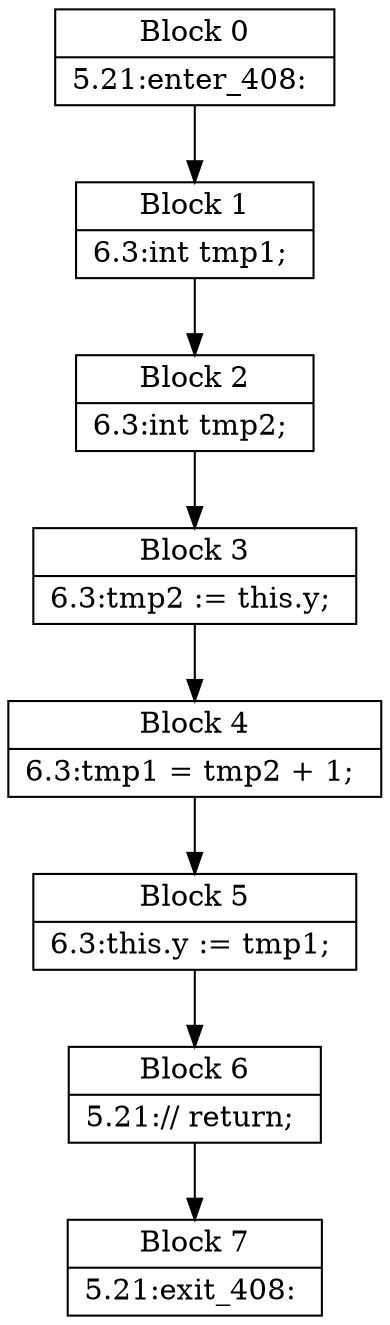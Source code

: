 digraph G {
   node [shape=record];
B0[label="{Block 0|5.21:enter_408: \n}"];
B1[label="{Block 1|6.3:int tmp1; \n}"];
B2[label="{Block 2|6.3:int tmp2; \n}"];
B3[label="{Block 3|6.3:tmp2 := this.y; \n}"];
B4[label="{Block 4|6.3:tmp1 = tmp2 + 1; \n}"];
B5[label="{Block 5|6.3:this.y := tmp1; \n}"];
B6[label="{Block 6|5.21:// return; \n}"];
B7[label="{Block 7|5.21:exit_408: \n}"];
B0 -> B1;
B1 -> B2;
B2 -> B3;
B3 -> B4;
B4 -> B5;
B5 -> B6;
B6 -> B7;
}
